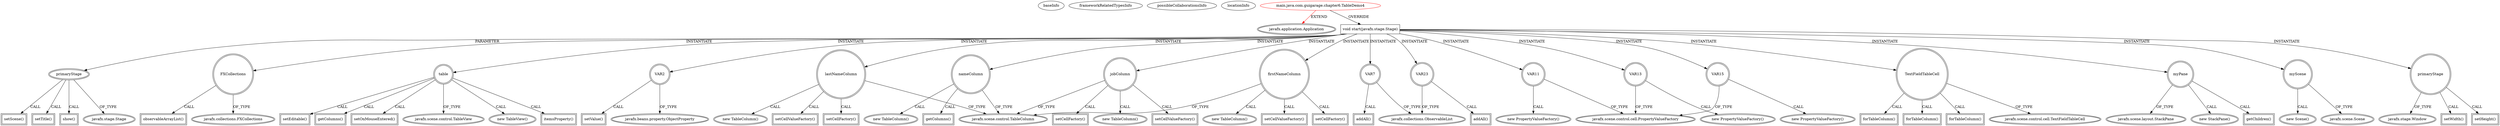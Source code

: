 digraph {
baseInfo[graphId=2877,category="extension_graph",isAnonymous=false,possibleRelation=false]
frameworkRelatedTypesInfo[0="javafx.application.Application"]
possibleCollaborationsInfo[]
locationInfo[projectName="guigarage-mastering-javafx-controls",filePath="/guigarage-mastering-javafx-controls/mastering-javafx-controls-master/src/main/java/com/guigarage/chapter6/TableDemo4.java",contextSignature="TableDemo4",graphId="2877"]
0[label="main.java.com.guigarage.chapter6.TableDemo4",vertexType="ROOT_CLIENT_CLASS_DECLARATION",isFrameworkType=false,color=red]
1[label="javafx.application.Application",vertexType="FRAMEWORK_CLASS_TYPE",isFrameworkType=true,peripheries=2]
2[label="void start(javafx.stage.Stage)",vertexType="OVERRIDING_METHOD_DECLARATION",isFrameworkType=false,shape=box]
3[label="primaryStage",vertexType="PARAMETER_DECLARATION",isFrameworkType=true,peripheries=2]
4[label="javafx.stage.Stage",vertexType="FRAMEWORK_CLASS_TYPE",isFrameworkType=true,peripheries=2]
5[label="FXCollections",vertexType="VARIABLE_EXPRESION",isFrameworkType=true,peripheries=2,shape=circle]
7[label="javafx.collections.FXCollections",vertexType="FRAMEWORK_CLASS_TYPE",isFrameworkType=true,peripheries=2]
6[label="observableArrayList()",vertexType="INSIDE_CALL",isFrameworkType=true,peripheries=2,shape=box]
9[label="table",vertexType="VARIABLE_EXPRESION",isFrameworkType=true,peripheries=2,shape=circle]
10[label="javafx.scene.control.TableView",vertexType="FRAMEWORK_CLASS_TYPE",isFrameworkType=true,peripheries=2]
8[label="new TableView()",vertexType="CONSTRUCTOR_CALL",isFrameworkType=true,peripheries=2]
11[label="VAR2",vertexType="VARIABLE_EXPRESION",isFrameworkType=true,peripheries=2,shape=circle]
13[label="javafx.beans.property.ObjectProperty",vertexType="FRAMEWORK_CLASS_TYPE",isFrameworkType=true,peripheries=2]
12[label="setValue()",vertexType="INSIDE_CALL",isFrameworkType=true,peripheries=2,shape=box]
15[label="itemsProperty()",vertexType="INSIDE_CALL",isFrameworkType=true,peripheries=2,shape=box]
17[label="firstNameColumn",vertexType="VARIABLE_EXPRESION",isFrameworkType=true,peripheries=2,shape=circle]
18[label="javafx.scene.control.TableColumn",vertexType="FRAMEWORK_CLASS_TYPE",isFrameworkType=true,peripheries=2]
16[label="new TableColumn()",vertexType="CONSTRUCTOR_CALL",isFrameworkType=true,peripheries=2]
20[label="lastNameColumn",vertexType="VARIABLE_EXPRESION",isFrameworkType=true,peripheries=2,shape=circle]
19[label="new TableColumn()",vertexType="CONSTRUCTOR_CALL",isFrameworkType=true,peripheries=2]
23[label="nameColumn",vertexType="VARIABLE_EXPRESION",isFrameworkType=true,peripheries=2,shape=circle]
22[label="new TableColumn()",vertexType="CONSTRUCTOR_CALL",isFrameworkType=true,peripheries=2]
25[label="VAR7",vertexType="VARIABLE_EXPRESION",isFrameworkType=true,peripheries=2,shape=circle]
27[label="javafx.collections.ObservableList",vertexType="FRAMEWORK_INTERFACE_TYPE",isFrameworkType=true,peripheries=2]
26[label="addAll()",vertexType="INSIDE_CALL",isFrameworkType=true,peripheries=2,shape=box]
29[label="getColumns()",vertexType="INSIDE_CALL",isFrameworkType=true,peripheries=2,shape=box]
31[label="jobColumn",vertexType="VARIABLE_EXPRESION",isFrameworkType=true,peripheries=2,shape=circle]
30[label="new TableColumn()",vertexType="CONSTRUCTOR_CALL",isFrameworkType=true,peripheries=2]
34[label="setCellValueFactory()",vertexType="INSIDE_CALL",isFrameworkType=true,peripheries=2,shape=box]
36[label="VAR11",vertexType="VARIABLE_EXPRESION",isFrameworkType=true,peripheries=2,shape=circle]
37[label="javafx.scene.control.cell.PropertyValueFactory",vertexType="FRAMEWORK_CLASS_TYPE",isFrameworkType=true,peripheries=2]
35[label="new PropertyValueFactory()",vertexType="CONSTRUCTOR_CALL",isFrameworkType=true,peripheries=2]
39[label="setCellValueFactory()",vertexType="INSIDE_CALL",isFrameworkType=true,peripheries=2,shape=box]
41[label="VAR13",vertexType="VARIABLE_EXPRESION",isFrameworkType=true,peripheries=2,shape=circle]
40[label="new PropertyValueFactory()",vertexType="CONSTRUCTOR_CALL",isFrameworkType=true,peripheries=2]
44[label="setCellValueFactory()",vertexType="INSIDE_CALL",isFrameworkType=true,peripheries=2,shape=box]
46[label="VAR15",vertexType="VARIABLE_EXPRESION",isFrameworkType=true,peripheries=2,shape=circle]
45[label="new PropertyValueFactory()",vertexType="CONSTRUCTOR_CALL",isFrameworkType=true,peripheries=2]
49[label="setCellFactory()",vertexType="INSIDE_CALL",isFrameworkType=true,peripheries=2,shape=box]
50[label="TextFieldTableCell",vertexType="VARIABLE_EXPRESION",isFrameworkType=true,peripheries=2,shape=circle]
52[label="javafx.scene.control.cell.TextFieldTableCell",vertexType="FRAMEWORK_CLASS_TYPE",isFrameworkType=true,peripheries=2]
51[label="forTableColumn()",vertexType="INSIDE_CALL",isFrameworkType=true,peripheries=2,shape=box]
54[label="setCellFactory()",vertexType="INSIDE_CALL",isFrameworkType=true,peripheries=2,shape=box]
56[label="forTableColumn()",vertexType="INSIDE_CALL",isFrameworkType=true,peripheries=2,shape=box]
58[label="setCellFactory()",vertexType="INSIDE_CALL",isFrameworkType=true,peripheries=2,shape=box]
60[label="forTableColumn()",vertexType="INSIDE_CALL",isFrameworkType=true,peripheries=2,shape=box]
62[label="setEditable()",vertexType="INSIDE_CALL",isFrameworkType=true,peripheries=2,shape=box]
63[label="VAR23",vertexType="VARIABLE_EXPRESION",isFrameworkType=true,peripheries=2,shape=circle]
64[label="addAll()",vertexType="INSIDE_CALL",isFrameworkType=true,peripheries=2,shape=box]
67[label="getColumns()",vertexType="INSIDE_CALL",isFrameworkType=true,peripheries=2,shape=box]
69[label="setOnMouseEntered()",vertexType="INSIDE_CALL",isFrameworkType=true,peripheries=2,shape=box]
71[label="myPane",vertexType="VARIABLE_EXPRESION",isFrameworkType=true,peripheries=2,shape=circle]
72[label="javafx.scene.layout.StackPane",vertexType="FRAMEWORK_CLASS_TYPE",isFrameworkType=true,peripheries=2]
70[label="new StackPane()",vertexType="CONSTRUCTOR_CALL",isFrameworkType=true,peripheries=2]
74[label="getChildren()",vertexType="INSIDE_CALL",isFrameworkType=true,peripheries=2,shape=box]
76[label="myScene",vertexType="VARIABLE_EXPRESION",isFrameworkType=true,peripheries=2,shape=circle]
77[label="javafx.scene.Scene",vertexType="FRAMEWORK_CLASS_TYPE",isFrameworkType=true,peripheries=2]
75[label="new Scene()",vertexType="CONSTRUCTOR_CALL",isFrameworkType=true,peripheries=2]
79[label="setScene()",vertexType="INSIDE_CALL",isFrameworkType=true,peripheries=2,shape=box]
81[label="setTitle()",vertexType="INSIDE_CALL",isFrameworkType=true,peripheries=2,shape=box]
82[label="primaryStage",vertexType="VARIABLE_EXPRESION",isFrameworkType=true,peripheries=2,shape=circle]
84[label="javafx.stage.Window",vertexType="FRAMEWORK_CLASS_TYPE",isFrameworkType=true,peripheries=2]
83[label="setWidth()",vertexType="INSIDE_CALL",isFrameworkType=true,peripheries=2,shape=box]
86[label="setHeight()",vertexType="INSIDE_CALL",isFrameworkType=true,peripheries=2,shape=box]
88[label="show()",vertexType="INSIDE_CALL",isFrameworkType=true,peripheries=2,shape=box]
0->1[label="EXTEND",color=red]
0->2[label="OVERRIDE"]
3->4[label="OF_TYPE"]
2->3[label="PARAMETER"]
2->5[label="INSTANTIATE"]
5->7[label="OF_TYPE"]
5->6[label="CALL"]
2->9[label="INSTANTIATE"]
9->10[label="OF_TYPE"]
9->8[label="CALL"]
2->11[label="INSTANTIATE"]
11->13[label="OF_TYPE"]
11->12[label="CALL"]
9->15[label="CALL"]
2->17[label="INSTANTIATE"]
17->18[label="OF_TYPE"]
17->16[label="CALL"]
2->20[label="INSTANTIATE"]
20->18[label="OF_TYPE"]
20->19[label="CALL"]
2->23[label="INSTANTIATE"]
23->18[label="OF_TYPE"]
23->22[label="CALL"]
2->25[label="INSTANTIATE"]
25->27[label="OF_TYPE"]
25->26[label="CALL"]
23->29[label="CALL"]
2->31[label="INSTANTIATE"]
31->18[label="OF_TYPE"]
31->30[label="CALL"]
17->34[label="CALL"]
2->36[label="INSTANTIATE"]
36->37[label="OF_TYPE"]
36->35[label="CALL"]
20->39[label="CALL"]
2->41[label="INSTANTIATE"]
41->37[label="OF_TYPE"]
41->40[label="CALL"]
31->44[label="CALL"]
2->46[label="INSTANTIATE"]
46->37[label="OF_TYPE"]
46->45[label="CALL"]
17->49[label="CALL"]
2->50[label="INSTANTIATE"]
50->52[label="OF_TYPE"]
50->51[label="CALL"]
20->54[label="CALL"]
50->56[label="CALL"]
31->58[label="CALL"]
50->60[label="CALL"]
9->62[label="CALL"]
2->63[label="INSTANTIATE"]
63->27[label="OF_TYPE"]
63->64[label="CALL"]
9->67[label="CALL"]
9->69[label="CALL"]
2->71[label="INSTANTIATE"]
71->72[label="OF_TYPE"]
71->70[label="CALL"]
71->74[label="CALL"]
2->76[label="INSTANTIATE"]
76->77[label="OF_TYPE"]
76->75[label="CALL"]
3->79[label="CALL"]
3->81[label="CALL"]
2->82[label="INSTANTIATE"]
82->84[label="OF_TYPE"]
82->83[label="CALL"]
82->86[label="CALL"]
3->88[label="CALL"]
}
